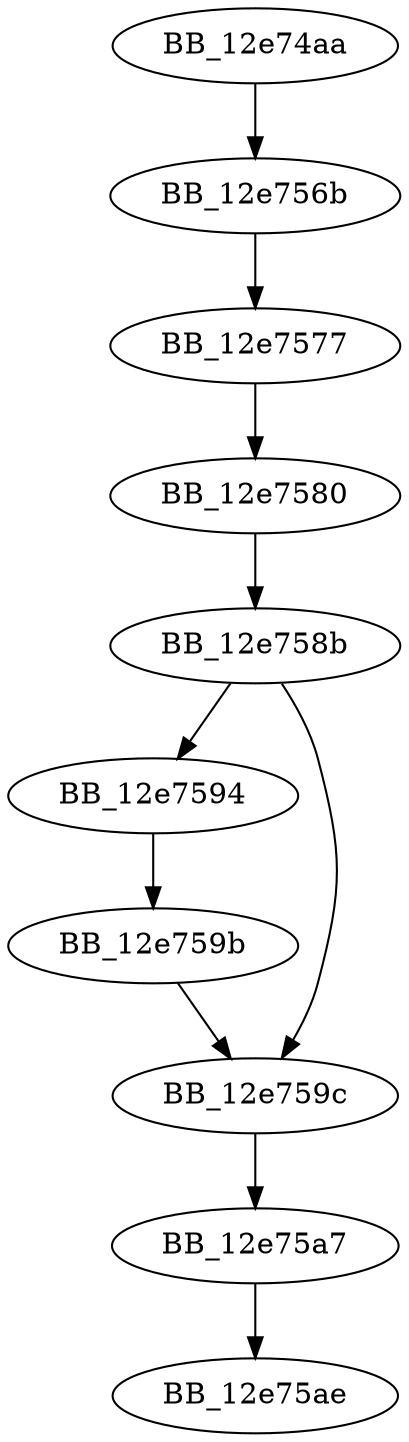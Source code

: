 DiGraph ___report_gsfailure{
BB_12e74aa->BB_12e756b
BB_12e756b->BB_12e7577
BB_12e7577->BB_12e7580
BB_12e7580->BB_12e758b
BB_12e758b->BB_12e7594
BB_12e758b->BB_12e759c
BB_12e7594->BB_12e759b
BB_12e759b->BB_12e759c
BB_12e759c->BB_12e75a7
BB_12e75a7->BB_12e75ae
}
